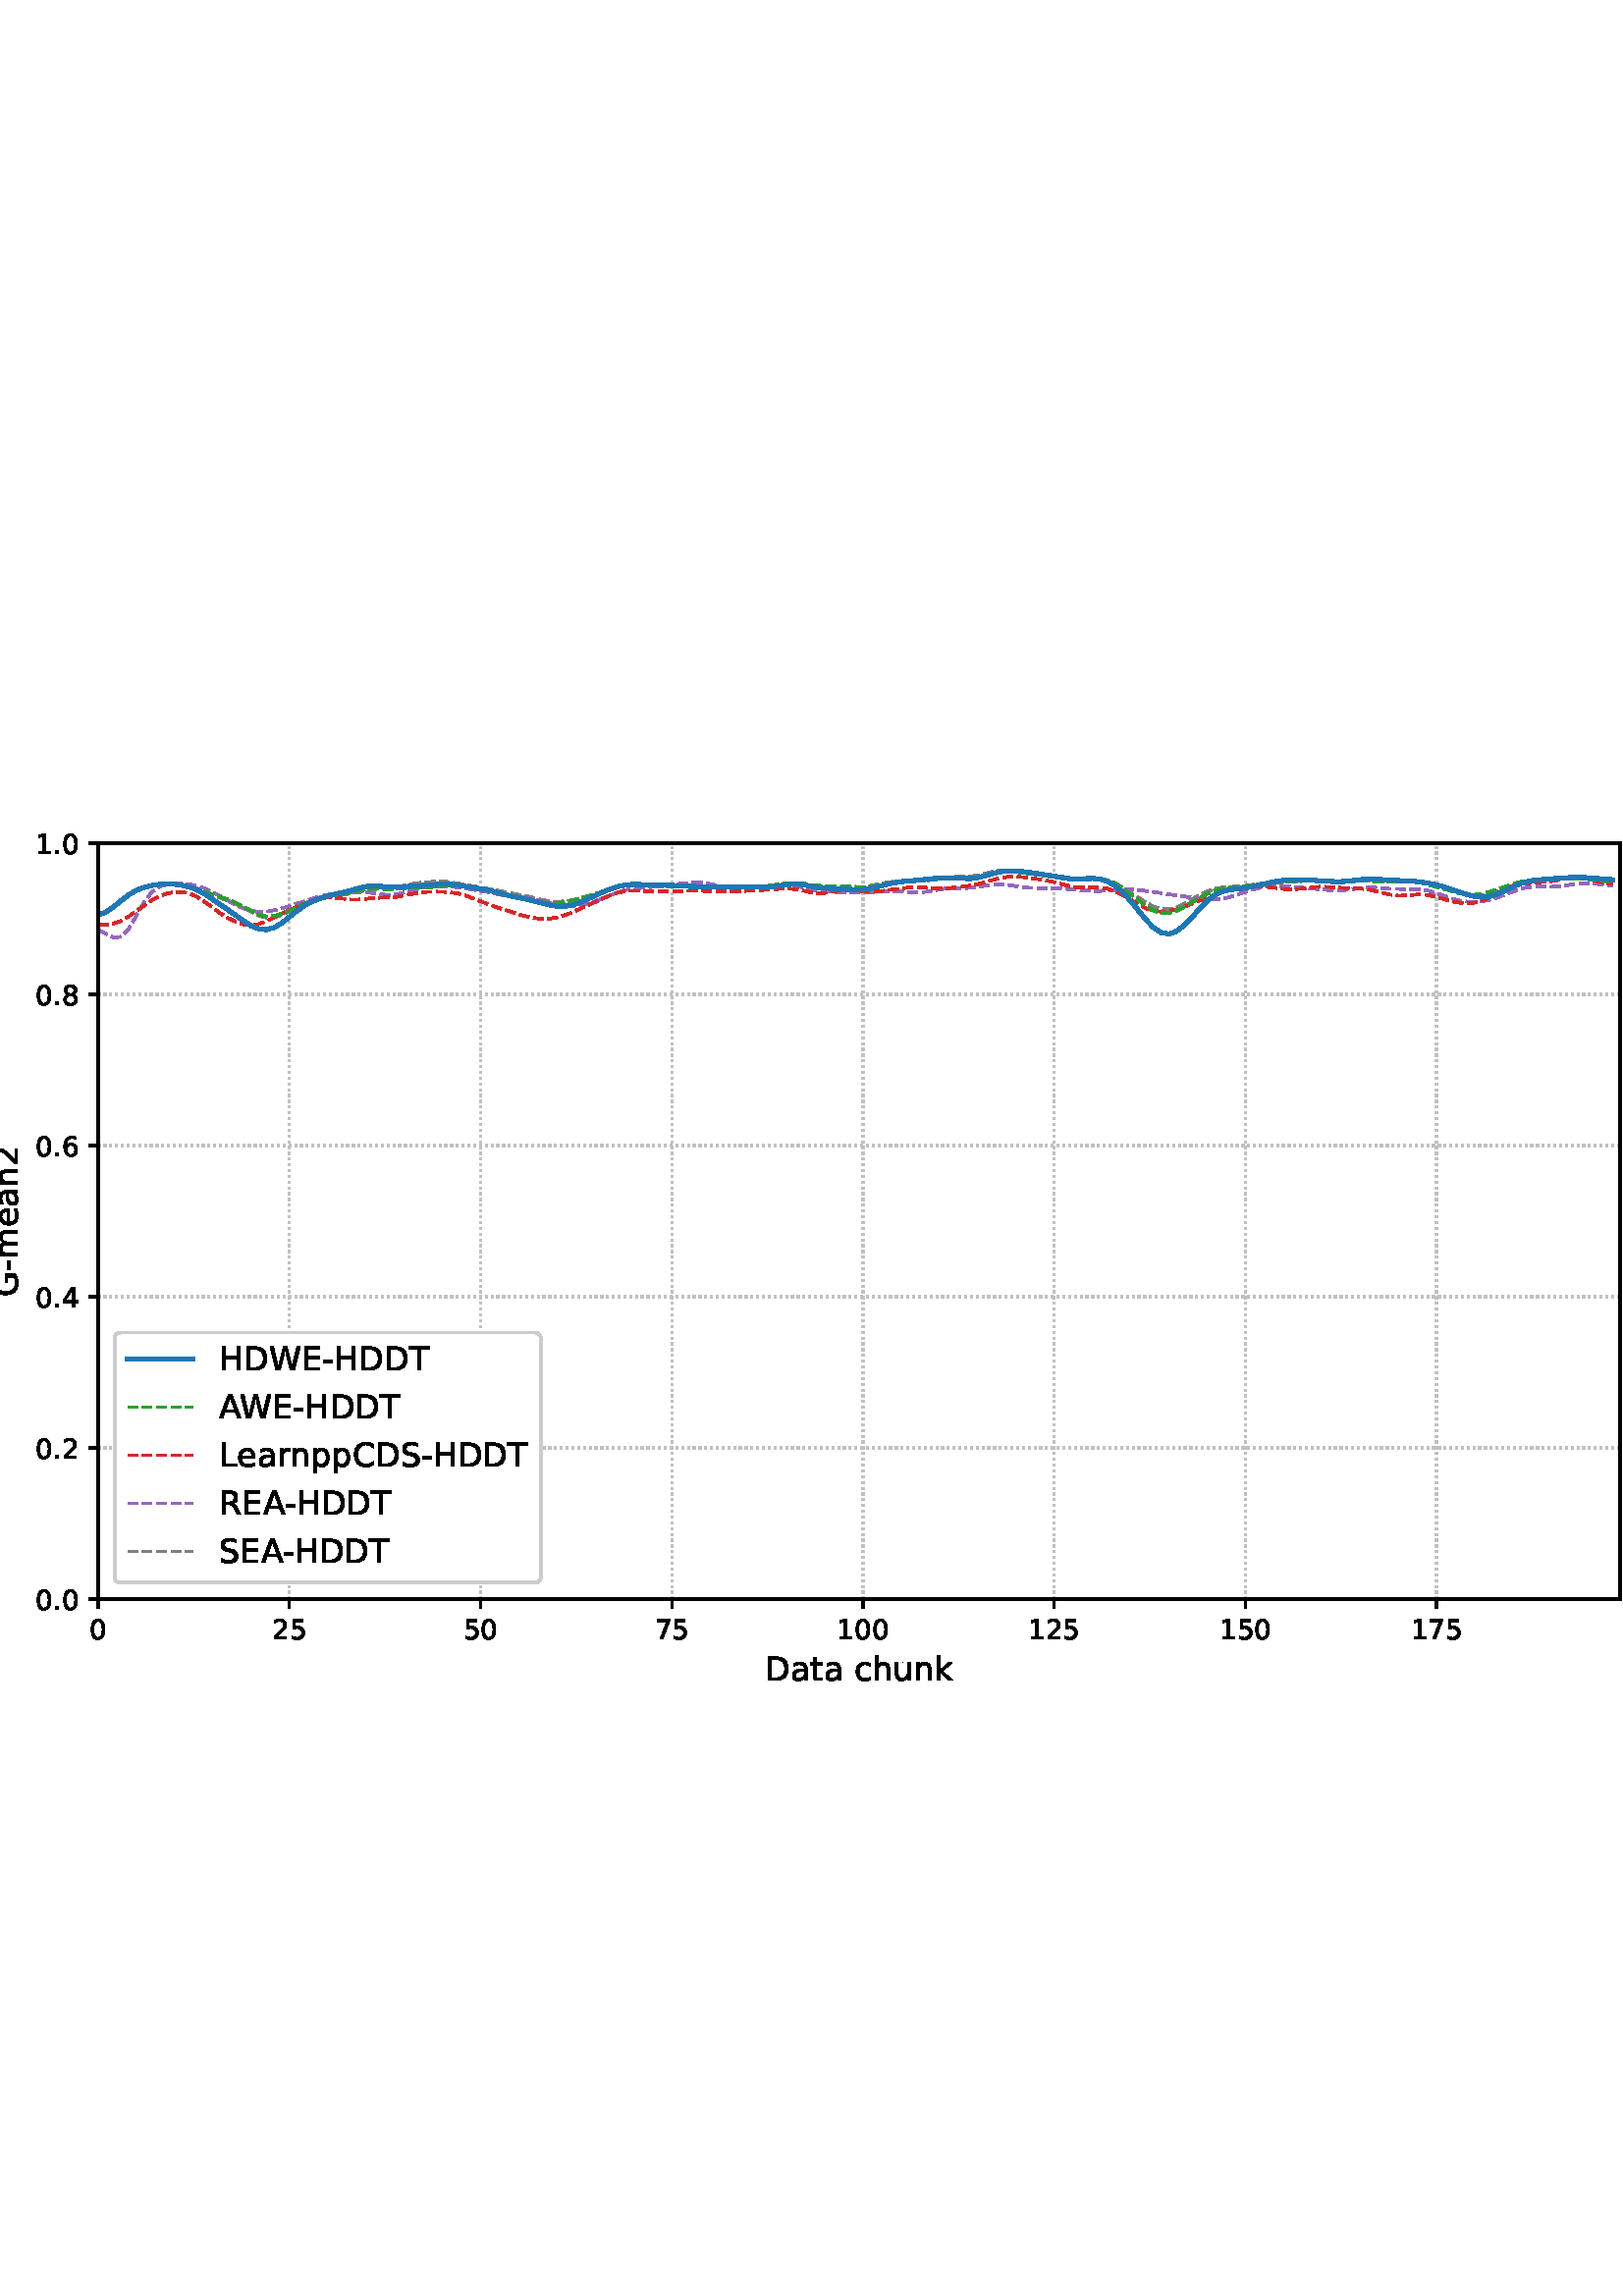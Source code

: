 %!PS-Adobe-3.0 EPSF-3.0
%%Orientation: portrait
%%BoundingBox: -54.0 216.0 666.0 576.0
%%EndComments
%%BeginProlog
/mpldict 8 dict def
mpldict begin
/m { moveto } bind def
/l { lineto } bind def
/r { rlineto } bind def
/c { curveto } bind def
/cl { closepath } bind def
/box {
m
1 index 0 r
0 exch r
neg 0 r
cl
} bind def
/clipbox {
box
clip
newpath
} bind def
%!PS-Adobe-3.0 Resource-Font
%%Copyright: Copyright (c) 2003 by Bitstream, Inc. All Rights Reserved. Copyright (c) 2006 by Tavmjong Bah. All Rights Reserved. DejaVu changes are in public domain 
25 dict begin
/_d{bind def}bind def
/_m{moveto}_d
/_l{lineto}_d
/_cl{closepath eofill}_d
/_c{curveto}_d
/_sc{7 -1 roll{setcachedevice}{pop pop pop pop pop pop}ifelse}_d
/_e{exec}_d
/FontName /DejaVuSans def
/PaintType 0 def
/FontMatrix[.001 0 0 .001 0 0]def
/FontBBox[-1021 -463 1793 1232]def
/FontType 3 def
/Encoding [ /space /hyphen /period /zero /one /two /four /five /six /seven /eight /A /C /D /E /G /H /L /R /S /T /W /a /c /e /h /k /m /n /p /r /t /u ] def
/FontInfo 10 dict dup begin
/FamilyName (DejaVu Sans) def
/FullName (DejaVu Sans) def
/Notice (Copyright (c) 2003 by Bitstream, Inc. All Rights Reserved. Copyright (c) 2006 by Tavmjong Bah. All Rights Reserved. DejaVu changes are in public domain ) def
/Weight (Book) def
/Version (Version 2.35) def
/ItalicAngle 0.0 def
/isFixedPitch false def
/UnderlinePosition -130 def
/UnderlineThickness 90 def
end readonly def
/CharStrings 34 dict dup begin
/.notdef 0 def
/space{318 0 0 0 0 0 _sc
}_d
/hyphen{361 0 49 234 312 314 _sc
49 314 _m
312 314 _l
312 234 _l
49 234 _l
49 314 _l
_cl}_d
/period{318 0 107 0 210 124 _sc
107 124 _m
210 124 _l
210 0 _l
107 0 _l
107 124 _l
_cl}_d
/zero{636 0 66 -13 570 742 _sc
318 664 _m
267 664 229 639 203 589 _c
177 539 165 464 165 364 _c
165 264 177 189 203 139 _c
229 89 267 64 318 64 _c
369 64 407 89 433 139 _c
458 189 471 264 471 364 _c
471 464 458 539 433 589 _c
407 639 369 664 318 664 _c
318 742 _m
399 742 461 709 505 645 _c
548 580 570 486 570 364 _c
570 241 548 147 505 83 _c
461 19 399 -13 318 -13 _c
236 -13 173 19 130 83 _c
87 147 66 241 66 364 _c
66 486 87 580 130 645 _c
173 709 236 742 318 742 _c
_cl}_d
/one{636 0 110 0 544 729 _sc
124 83 _m
285 83 _l
285 639 _l
110 604 _l
110 694 _l
284 729 _l
383 729 _l
383 83 _l
544 83 _l
544 0 _l
124 0 _l
124 83 _l
_cl}_d
/two{{636 0 73 0 536 742 _sc
192 83 _m
536 83 _l
536 0 _l
73 0 _l
73 83 _l
110 121 161 173 226 239 _c
290 304 331 346 348 365 _c
380 400 402 430 414 455 _c
426 479 433 504 433 528 _c
433 566 419 598 392 622 _c
365 646 330 659 286 659 _c
255 659 222 653 188 643 _c
154 632 117 616 78 594 _c
78 694 _l
118 710 155 722 189 730 _c
223 738 255 742 284 742 _c
}_e{359 742 419 723 464 685 _c
509 647 532 597 532 534 _c
532 504 526 475 515 449 _c
504 422 484 390 454 354 _c
446 344 420 317 376 272 _c
332 227 271 164 192 83 _c
_cl}_e}_d
/four{636 0 49 0 580 729 _sc
378 643 _m
129 254 _l
378 254 _l
378 643 _l
352 729 _m
476 729 _l
476 254 _l
580 254 _l
580 172 _l
476 172 _l
476 0 _l
378 0 _l
378 172 _l
49 172 _l
49 267 _l
352 729 _l
_cl}_d
/five{{636 0 77 -13 549 729 _sc
108 729 _m
495 729 _l
495 646 _l
198 646 _l
198 467 _l
212 472 227 476 241 478 _c
255 480 270 482 284 482 _c
365 482 429 459 477 415 _c
525 370 549 310 549 234 _c
549 155 524 94 475 51 _c
426 8 357 -13 269 -13 _c
238 -13 207 -10 175 -6 _c
143 -1 111 6 77 17 _c
77 116 _l
106 100 136 88 168 80 _c
199 72 232 69 267 69 _c
}_e{323 69 368 83 401 113 _c
433 143 450 183 450 234 _c
450 284 433 324 401 354 _c
368 384 323 399 267 399 _c
241 399 214 396 188 390 _c
162 384 135 375 108 363 _c
108 729 _l
_cl}_e}_d
/six{{636 0 70 -13 573 742 _sc
330 404 _m
286 404 251 388 225 358 _c
199 328 186 286 186 234 _c
186 181 199 139 225 109 _c
251 79 286 64 330 64 _c
374 64 409 79 435 109 _c
461 139 474 181 474 234 _c
474 286 461 328 435 358 _c
409 388 374 404 330 404 _c
526 713 _m
526 623 _l
501 635 476 644 451 650 _c
425 656 400 659 376 659 _c
310 659 260 637 226 593 _c
}_e{192 549 172 482 168 394 _c
187 422 211 444 240 459 _c
269 474 301 482 336 482 _c
409 482 467 459 509 415 _c
551 371 573 310 573 234 _c
573 159 550 99 506 54 _c
462 9 403 -13 330 -13 _c
246 -13 181 19 137 83 _c
92 147 70 241 70 364 _c
70 479 97 571 152 639 _c
206 707 280 742 372 742 _c
396 742 421 739 447 735 _c
472 730 498 723 526 713 _c
_cl}_e}_d
/seven{636 0 82 0 551 729 _sc
82 729 _m
551 729 _l
551 687 _l
286 0 _l
183 0 _l
432 646 _l
82 646 _l
82 729 _l
_cl}_d
/eight{{636 0 68 -13 568 742 _sc
318 346 _m
271 346 234 333 207 308 _c
180 283 167 249 167 205 _c
167 161 180 126 207 101 _c
234 76 271 64 318 64 _c
364 64 401 76 428 102 _c
455 127 469 161 469 205 _c
469 249 455 283 429 308 _c
402 333 365 346 318 346 _c
219 388 _m
177 398 144 418 120 447 _c
96 476 85 511 85 553 _c
85 611 105 657 147 691 _c
188 725 245 742 318 742 _c
}_e{390 742 447 725 489 691 _c
530 657 551 611 551 553 _c
551 511 539 476 515 447 _c
491 418 459 398 417 388 _c
464 377 501 355 528 323 _c
554 291 568 251 568 205 _c
568 134 546 80 503 43 _c
459 5 398 -13 318 -13 _c
237 -13 175 5 132 43 _c
89 80 68 134 68 205 _c
68 251 81 291 108 323 _c
134 355 171 377 219 388 _c
183 544 _m
183 506 194 476 218 455 _c
}_e{242 434 275 424 318 424 _c
360 424 393 434 417 455 _c
441 476 453 506 453 544 _c
453 582 441 611 417 632 _c
393 653 360 664 318 664 _c
275 664 242 653 218 632 _c
194 611 183 582 183 544 _c
_cl}_e}_d
/A{684 0 8 0 676 729 _sc
342 632 _m
208 269 _l
476 269 _l
342 632 _l
286 729 _m
398 729 _l
676 0 _l
573 0 _l
507 187 _l
178 187 _l
112 0 _l
8 0 _l
286 729 _l
_cl}_d
/C{{698 0 56 -13 644 742 _sc
644 673 _m
644 569 _l
610 599 575 622 537 638 _c
499 653 460 661 418 661 _c
334 661 270 635 226 584 _c
182 533 160 460 160 364 _c
160 268 182 194 226 143 _c
270 92 334 67 418 67 _c
460 67 499 74 537 90 _c
575 105 610 128 644 159 _c
644 56 _l
609 32 572 15 534 4 _c
496 -7 455 -13 412 -13 _c
302 -13 215 20 151 87 _c
}_e{87 154 56 246 56 364 _c
56 481 87 573 151 641 _c
215 708 302 742 412 742 _c
456 742 497 736 535 725 _c
573 713 610 696 644 673 _c
_cl}_e}_d
/D{770 0 98 0 711 729 _sc
197 648 _m
197 81 _l
316 81 _l
416 81 490 103 537 149 _c
583 195 607 267 607 365 _c
607 463 583 534 537 580 _c
490 625 416 648 316 648 _c
197 648 _l
98 729 _m
301 729 _l
442 729 546 699 612 641 _c
678 582 711 490 711 365 _c
711 239 677 147 611 88 _c
545 29 441 0 301 0 _c
98 0 _l
98 729 _l
_cl}_d
/E{632 0 98 0 568 729 _sc
98 729 _m
559 729 _l
559 646 _l
197 646 _l
197 430 _l
544 430 _l
544 347 _l
197 347 _l
197 83 _l
568 83 _l
568 0 _l
98 0 _l
98 729 _l
_cl}_d
/G{{775 0 56 -13 693 742 _sc
595 104 _m
595 300 _l
434 300 _l
434 381 _l
693 381 _l
693 68 _l
655 40 613 20 567 7 _c
521 -6 472 -13 420 -13 _c
306 -13 216 20 152 86 _c
88 152 56 245 56 364 _c
56 482 88 575 152 642 _c
216 708 306 742 420 742 _c
467 742 512 736 555 724 _c
598 712 638 695 674 673 _c
674 568 _l
637 598 598 621 557 637 _c
516 653 473 661 428 661 _c
}_e{338 661 271 636 227 586 _c
182 536 160 462 160 364 _c
160 265 182 191 227 141 _c
271 91 338 67 428 67 _c
462 67 493 70 521 76 _c
549 82 573 91 595 104 _c
_cl}_e}_d
/H{752 0 98 0 654 729 _sc
98 729 _m
197 729 _l
197 430 _l
555 430 _l
555 729 _l
654 729 _l
654 0 _l
555 0 _l
555 347 _l
197 347 _l
197 0 _l
98 0 _l
98 729 _l
_cl}_d
/L{557 0 98 0 552 729 _sc
98 729 _m
197 729 _l
197 83 _l
552 83 _l
552 0 _l
98 0 _l
98 729 _l
_cl}_d
/R{{695 0 98 0 666 729 _sc
444 342 _m
465 334 486 319 506 296 _c
526 272 546 240 566 199 _c
666 0 _l
560 0 _l
467 187 _l
443 235 419 268 397 284 _c
374 300 343 308 304 308 _c
197 308 _l
197 0 _l
98 0 _l
98 729 _l
321 729 _l
404 729 466 711 507 677 _c
548 642 569 589 569 519 _c
569 473 558 434 537 404 _c
515 374 484 353 444 342 _c
197 648 _m
197 389 _l
321 389 _l
}_e{368 389 404 400 428 422 _c
452 444 465 476 465 519 _c
465 561 452 593 428 615 _c
404 637 368 648 321 648 _c
197 648 _l
_cl}_e}_d
/S{{635 0 66 -13 579 742 _sc
535 705 _m
535 609 _l
497 627 462 640 429 649 _c
395 657 363 662 333 662 _c
279 662 237 651 208 631 _c
179 610 165 580 165 542 _c
165 510 174 485 194 469 _c
213 452 250 439 304 429 _c
364 417 _l
437 403 491 378 526 343 _c
561 307 579 260 579 201 _c
579 130 555 77 508 41 _c
460 5 391 -13 300 -13 _c
265 -13 228 -9 189 -2 _c
}_e{150 5 110 16 69 32 _c
69 134 _l
109 111 148 94 186 83 _c
224 71 262 66 300 66 _c
356 66 399 77 430 99 _c
460 121 476 152 476 194 _c
476 230 465 258 443 278 _c
421 298 385 313 335 323 _c
275 335 _l
201 349 148 372 115 404 _c
82 435 66 478 66 534 _c
66 598 88 649 134 686 _c
179 723 242 742 322 742 _c
356 742 390 739 426 733 _c
461 727 497 717 535 705 _c
}_e{_cl}_e}_d
/T{611 0 -2 0 614 729 _sc
-2 729 _m
614 729 _l
614 646 _l
355 646 _l
355 0 _l
256 0 _l
256 646 _l
-2 646 _l
-2 729 _l
_cl}_d
/W{989 0 33 0 956 729 _sc
33 729 _m
133 729 _l
286 113 _l
439 729 _l
550 729 _l
703 113 _l
856 729 _l
956 729 _l
773 0 _l
649 0 _l
495 633 _l
340 0 _l
216 0 _l
33 729 _l
_cl}_d
/a{{613 0 60 -13 522 560 _sc
343 275 _m
270 275 220 266 192 250 _c
164 233 150 205 150 165 _c
150 133 160 107 181 89 _c
202 70 231 61 267 61 _c
317 61 357 78 387 114 _c
417 149 432 196 432 255 _c
432 275 _l
343 275 _l
522 312 _m
522 0 _l
432 0 _l
432 83 _l
411 49 385 25 355 10 _c
325 -5 287 -13 243 -13 _c
187 -13 142 2 109 33 _c
76 64 60 106 60 159 _c
}_e{60 220 80 266 122 298 _c
163 329 224 345 306 345 _c
432 345 _l
432 354 _l
432 395 418 427 391 450 _c
364 472 326 484 277 484 _c
245 484 215 480 185 472 _c
155 464 127 453 100 439 _c
100 522 _l
132 534 164 544 195 550 _c
226 556 256 560 286 560 _c
365 560 424 539 463 498 _c
502 457 522 395 522 312 _c
_cl}_e}_d
/c{{550 0 55 -13 488 560 _sc
488 526 _m
488 442 _l
462 456 437 466 411 473 _c
385 480 360 484 334 484 _c
276 484 230 465 198 428 _c
166 391 150 339 150 273 _c
150 206 166 154 198 117 _c
230 80 276 62 334 62 _c
360 62 385 65 411 72 _c
437 79 462 90 488 104 _c
488 21 _l
462 9 436 0 410 -5 _c
383 -10 354 -13 324 -13 _c
242 -13 176 12 128 64 _c
}_e{79 115 55 185 55 273 _c
55 362 79 432 128 483 _c
177 534 244 560 330 560 _c
358 560 385 557 411 551 _c
437 545 463 537 488 526 _c
_cl}_e}_d
/e{{615 0 55 -13 562 560 _sc
562 296 _m
562 252 _l
149 252 _l
153 190 171 142 205 110 _c
238 78 284 62 344 62 _c
378 62 412 66 444 74 _c
476 82 509 95 541 113 _c
541 28 _l
509 14 476 3 442 -3 _c
408 -9 373 -13 339 -13 _c
251 -13 182 12 131 62 _c
80 112 55 181 55 268 _c
55 357 79 428 127 481 _c
175 533 241 560 323 560 _c
397 560 455 536 498 489 _c
}_e{540 441 562 377 562 296 _c
472 322 _m
471 371 457 410 431 440 _c
404 469 368 484 324 484 _c
274 484 234 469 204 441 _c
174 413 156 373 152 322 _c
472 322 _l
_cl}_e}_d
/h{634 0 91 0 549 760 _sc
549 330 _m
549 0 _l
459 0 _l
459 327 _l
459 379 448 417 428 443 _c
408 469 378 482 338 482 _c
289 482 251 466 223 435 _c
195 404 181 362 181 309 _c
181 0 _l
91 0 _l
91 760 _l
181 760 _l
181 462 _l
202 494 227 519 257 535 _c
286 551 320 560 358 560 _c
420 560 468 540 500 501 _c
532 462 549 405 549 330 _c
_cl}_d
/k{579 0 91 0 576 760 _sc
91 760 _m
181 760 _l
181 311 _l
449 547 _l
564 547 _l
274 291 _l
576 0 _l
459 0 _l
181 267 _l
181 0 _l
91 0 _l
91 760 _l
_cl}_d
/m{{974 0 91 0 889 560 _sc
520 442 _m
542 482 569 511 600 531 _c
631 550 668 560 711 560 _c
767 560 811 540 842 500 _c
873 460 889 403 889 330 _c
889 0 _l
799 0 _l
799 327 _l
799 379 789 418 771 444 _c
752 469 724 482 686 482 _c
639 482 602 466 575 435 _c
548 404 535 362 535 309 _c
535 0 _l
445 0 _l
445 327 _l
445 379 435 418 417 444 _c
398 469 369 482 331 482 _c
}_e{285 482 248 466 221 435 _c
194 404 181 362 181 309 _c
181 0 _l
91 0 _l
91 547 _l
181 547 _l
181 462 _l
201 495 226 520 255 536 _c
283 552 317 560 357 560 _c
397 560 430 550 458 530 _c
486 510 506 480 520 442 _c
_cl}_e}_d
/n{634 0 91 0 549 560 _sc
549 330 _m
549 0 _l
459 0 _l
459 327 _l
459 379 448 417 428 443 _c
408 469 378 482 338 482 _c
289 482 251 466 223 435 _c
195 404 181 362 181 309 _c
181 0 _l
91 0 _l
91 547 _l
181 547 _l
181 462 _l
202 494 227 519 257 535 _c
286 551 320 560 358 560 _c
420 560 468 540 500 501 _c
532 462 549 405 549 330 _c
_cl}_d
/p{{635 0 91 -207 580 560 _sc
181 82 _m
181 -207 _l
91 -207 _l
91 547 _l
181 547 _l
181 464 _l
199 496 223 520 252 536 _c
281 552 316 560 356 560 _c
422 560 476 533 518 481 _c
559 428 580 359 580 273 _c
580 187 559 117 518 65 _c
476 13 422 -13 356 -13 _c
316 -13 281 -5 252 10 _c
223 25 199 49 181 82 _c
487 273 _m
487 339 473 390 446 428 _c
418 466 381 485 334 485 _c
}_e{286 485 249 466 222 428 _c
194 390 181 339 181 273 _c
181 207 194 155 222 117 _c
249 79 286 61 334 61 _c
381 61 418 79 446 117 _c
473 155 487 207 487 273 _c
_cl}_e}_d
/r{411 0 91 0 411 560 _sc
411 463 _m
401 469 390 473 378 476 _c
366 478 353 480 339 480 _c
288 480 249 463 222 430 _c
194 397 181 350 181 288 _c
181 0 _l
91 0 _l
91 547 _l
181 547 _l
181 462 _l
199 495 224 520 254 536 _c
284 552 321 560 365 560 _c
371 560 378 559 386 559 _c
393 558 401 557 411 555 _c
411 463 _l
_cl}_d
/t{392 0 27 0 368 702 _sc
183 702 _m
183 547 _l
368 547 _l
368 477 _l
183 477 _l
183 180 _l
183 135 189 106 201 94 _c
213 81 238 75 276 75 _c
368 75 _l
368 0 _l
276 0 _l
206 0 158 13 132 39 _c
106 65 93 112 93 180 _c
93 477 _l
27 477 _l
27 547 _l
93 547 _l
93 702 _l
183 702 _l
_cl}_d
/u{634 0 85 -13 543 560 _sc
85 216 _m
85 547 _l
175 547 _l
175 219 _l
175 167 185 129 205 103 _c
225 77 255 64 296 64 _c
344 64 383 79 411 110 _c
439 141 453 183 453 237 _c
453 547 _l
543 547 _l
543 0 _l
453 0 _l
453 84 _l
431 50 405 26 377 10 _c
348 -5 315 -13 277 -13 _c
214 -13 166 6 134 45 _c
101 83 85 140 85 216 _c
311 560 _m
311 560 _l
_cl}_d
end readonly def

/BuildGlyph
 {exch begin
 CharStrings exch
 2 copy known not{pop /.notdef}if
 true 3 1 roll get exec
 end}_d

/BuildChar {
 1 index /Encoding get exch get
 1 index /BuildGlyph get exec
}_d

FontName currentdict end definefont pop
end
%%EndProlog
mpldict begin
-54 216 translate
720 360 0 0 clipbox
gsave
0 0 m
720 0 l
720 360 l
0 360 l
cl
1.000 setgray
fill
grestore
gsave
90 39.6 m
648 39.6 l
648 316.8 l
90 316.8 l
cl
1.000 setgray
fill
grestore
0.800 setlinewidth
1 setlinejoin
0 setlinecap
[0.8 1.32] 0 setdash
0.753 setgray
gsave
558 277.2 90 39.6 clipbox
90 39.6 m
90 316.8 l
stroke
grestore
[] 0 setdash
0.000 setgray
gsave
/o {
gsave
newpath
translate
0.8 setlinewidth
1 setlinejoin
0 setlinecap
0 0 m
0 -3.5 l

gsave
0.000 setgray
fill
grestore
stroke
grestore
} bind def
90 39.6 o
grestore
/DejaVuSans findfont
10.000 scalefont
setfont
gsave
86.82 25.006 translate
0.0 rotate
0.0 0 m /zero glyphshow
grestore
[0.8 1.32] 0 setdash
0.753 setgray
gsave
558 277.2 90 39.6 clipbox
160.101 39.6 m
160.101 316.8 l
stroke
grestore
[] 0 setdash
0.000 setgray
gsave
/o {
gsave
newpath
translate
0.8 setlinewidth
1 setlinejoin
0 setlinecap
0 0 m
0 -3.5 l

gsave
0.000 setgray
fill
grestore
stroke
grestore
} bind def
160.101 39.6 o
grestore
gsave
153.741 25.006 translate
0.0 rotate
0.0 0 m /two glyphshow
6.362 0 m /five glyphshow
grestore
[0.8 1.32] 0 setdash
0.753 setgray
gsave
558 277.2 90 39.6 clipbox
230.201 39.6 m
230.201 316.8 l
stroke
grestore
[] 0 setdash
0.000 setgray
gsave
/o {
gsave
newpath
translate
0.8 setlinewidth
1 setlinejoin
0 setlinecap
0 0 m
0 -3.5 l

gsave
0.000 setgray
fill
grestore
stroke
grestore
} bind def
230.201 39.6 o
grestore
gsave
223.842 25.006 translate
0.0 rotate
0.0 0 m /five glyphshow
6.362 0 m /zero glyphshow
grestore
[0.8 1.32] 0 setdash
0.753 setgray
gsave
558 277.2 90 39.6 clipbox
300.302 39.6 m
300.302 316.8 l
stroke
grestore
[] 0 setdash
0.000 setgray
gsave
/o {
gsave
newpath
translate
0.8 setlinewidth
1 setlinejoin
0 setlinecap
0 0 m
0 -3.5 l

gsave
0.000 setgray
fill
grestore
stroke
grestore
} bind def
300.302 39.6 o
grestore
gsave
293.942 25.006 translate
0.0 rotate
0.0 0 m /seven glyphshow
6.362 0 m /five glyphshow
grestore
[0.8 1.32] 0 setdash
0.753 setgray
gsave
558 277.2 90 39.6 clipbox
370.402 39.6 m
370.402 316.8 l
stroke
grestore
[] 0 setdash
0.000 setgray
gsave
/o {
gsave
newpath
translate
0.8 setlinewidth
1 setlinejoin
0 setlinecap
0 0 m
0 -3.5 l

gsave
0.000 setgray
fill
grestore
stroke
grestore
} bind def
370.402 39.6 o
grestore
gsave
360.863 25.006 translate
0.0 rotate
0.0 0 m /one glyphshow
6.362 0 m /zero glyphshow
12.725 0 m /zero glyphshow
grestore
[0.8 1.32] 0 setdash
0.753 setgray
gsave
558 277.2 90 39.6 clipbox
440.503 39.6 m
440.503 316.8 l
stroke
grestore
[] 0 setdash
0.000 setgray
gsave
/o {
gsave
newpath
translate
0.8 setlinewidth
1 setlinejoin
0 setlinecap
0 0 m
0 -3.5 l

gsave
0.000 setgray
fill
grestore
stroke
grestore
} bind def
440.503 39.6 o
grestore
gsave
430.963 25.006 translate
0.0 rotate
0.0 0 m /one glyphshow
6.362 0 m /two glyphshow
12.725 0 m /five glyphshow
grestore
[0.8 1.32] 0 setdash
0.753 setgray
gsave
558 277.2 90 39.6 clipbox
510.603 39.6 m
510.603 316.8 l
stroke
grestore
[] 0 setdash
0.000 setgray
gsave
/o {
gsave
newpath
translate
0.8 setlinewidth
1 setlinejoin
0 setlinecap
0 0 m
0 -3.5 l

gsave
0.000 setgray
fill
grestore
stroke
grestore
} bind def
510.603 39.6 o
grestore
gsave
501.064 25.006 translate
0.0 rotate
0.0 0 m /one glyphshow
6.362 0 m /five glyphshow
12.725 0 m /zero glyphshow
grestore
[0.8 1.32] 0 setdash
0.753 setgray
gsave
558 277.2 90 39.6 clipbox
580.704 39.6 m
580.704 316.8 l
stroke
grestore
[] 0 setdash
0.000 setgray
gsave
/o {
gsave
newpath
translate
0.8 setlinewidth
1 setlinejoin
0 setlinecap
0 0 m
0 -3.5 l

gsave
0.000 setgray
fill
grestore
stroke
grestore
} bind def
580.704 39.6 o
grestore
gsave
571.164 25.006 translate
0.0 rotate
0.0 0 m /one glyphshow
6.362 0 m /seven glyphshow
12.725 0 m /five glyphshow
grestore
/DejaVuSans findfont
12.000 scalefont
setfont
gsave
334.578 9.803 translate
0.0 rotate
0.0 0 m /D glyphshow
9.24 0 m /a glyphshow
16.594 0 m /t glyphshow
21.299 0 m /a glyphshow
28.652 0 m /space glyphshow
32.467 0 m /c glyphshow
39.064 0 m /h glyphshow
46.67 0 m /u glyphshow
54.275 0 m /n glyphshow
61.881 0 m /k glyphshow
grestore
[0.8 1.32] 0 setdash
0.753 setgray
gsave
558 277.2 90 39.6 clipbox
90 39.6 m
648 39.6 l
stroke
grestore
[] 0 setdash
0.000 setgray
gsave
/o {
gsave
newpath
translate
0.8 setlinewidth
1 setlinejoin
0 setlinecap
0 0 m
-3.5 0 l

gsave
0.000 setgray
fill
grestore
stroke
grestore
} bind def
90 39.6 o
grestore
/DejaVuSans findfont
10.000 scalefont
setfont
gsave
67.094 35.803 translate
0.0 rotate
0.0 0 m /zero glyphshow
6.362 0 m /period glyphshow
9.541 0 m /zero glyphshow
grestore
[0.8 1.32] 0 setdash
0.753 setgray
gsave
558 277.2 90 39.6 clipbox
90 95.04 m
648 95.04 l
stroke
grestore
[] 0 setdash
0.000 setgray
gsave
/o {
gsave
newpath
translate
0.8 setlinewidth
1 setlinejoin
0 setlinecap
0 0 m
-3.5 0 l

gsave
0.000 setgray
fill
grestore
stroke
grestore
} bind def
90 95.04 o
grestore
gsave
67.094 91.243 translate
0.0 rotate
0.0 0 m /zero glyphshow
6.362 0 m /period glyphshow
9.541 0 m /two glyphshow
grestore
[0.8 1.32] 0 setdash
0.753 setgray
gsave
558 277.2 90 39.6 clipbox
90 150.48 m
648 150.48 l
stroke
grestore
[] 0 setdash
0.000 setgray
gsave
/o {
gsave
newpath
translate
0.8 setlinewidth
1 setlinejoin
0 setlinecap
0 0 m
-3.5 0 l

gsave
0.000 setgray
fill
grestore
stroke
grestore
} bind def
90 150.48 o
grestore
gsave
67.094 146.683 translate
0.0 rotate
0.0 0 m /zero glyphshow
6.362 0 m /period glyphshow
9.541 0 m /four glyphshow
grestore
[0.8 1.32] 0 setdash
0.753 setgray
gsave
558 277.2 90 39.6 clipbox
90 205.92 m
648 205.92 l
stroke
grestore
[] 0 setdash
0.000 setgray
gsave
/o {
gsave
newpath
translate
0.8 setlinewidth
1 setlinejoin
0 setlinecap
0 0 m
-3.5 0 l

gsave
0.000 setgray
fill
grestore
stroke
grestore
} bind def
90 205.92 o
grestore
gsave
67.094 202.123 translate
0.0 rotate
0.0 0 m /zero glyphshow
6.362 0 m /period glyphshow
9.541 0 m /six glyphshow
grestore
[0.8 1.32] 0 setdash
0.753 setgray
gsave
558 277.2 90 39.6 clipbox
90 261.36 m
648 261.36 l
stroke
grestore
[] 0 setdash
0.000 setgray
gsave
/o {
gsave
newpath
translate
0.8 setlinewidth
1 setlinejoin
0 setlinecap
0 0 m
-3.5 0 l

gsave
0.000 setgray
fill
grestore
stroke
grestore
} bind def
90 261.36 o
grestore
gsave
67.094 257.563 translate
0.0 rotate
0.0 0 m /zero glyphshow
6.362 0 m /period glyphshow
9.541 0 m /eight glyphshow
grestore
[0.8 1.32] 0 setdash
0.753 setgray
gsave
558 277.2 90 39.6 clipbox
90 316.8 m
648 316.8 l
stroke
grestore
[] 0 setdash
0.000 setgray
gsave
/o {
gsave
newpath
translate
0.8 setlinewidth
1 setlinejoin
0 setlinecap
0 0 m
-3.5 0 l

gsave
0.000 setgray
fill
grestore
stroke
grestore
} bind def
90 316.8 o
grestore
gsave
67.094 313.003 translate
0.0 rotate
0.0 0 m /one glyphshow
6.362 0 m /period glyphshow
9.541 0 m /zero glyphshow
grestore
/DejaVuSans findfont
12.000 scalefont
setfont
gsave
60.594 150.544 translate
90.0 rotate
0.0 0 m /G glyphshow
9.299 0 m /hyphen glyphshow
13.629 0 m /m glyphshow
25.318 0 m /e glyphshow
32.701 0 m /a glyphshow
40.055 0 m /n glyphshow
47.66 0 m /two glyphshow
grestore
1.000 setlinewidth
[3.7 1.6] 0 setdash
0.498 setgray
gsave
558 277.2 90 39.6 clipbox
90 290.438 m
92.804 291.517 l
95.608 293.434 l
98.412 295.729 l
101.216 297.879 l
104.02 299.526 l
106.824 300.604 l
109.628 301.252 l
112.432 301.621 l
115.236 301.756 l
118.04 301.648 l
120.844 301.321 l
123.648 300.805 l
126.452 300.067 l
129.256 299.074 l
140.472 294.47 l
148.884 290.259 l
151.688 289.554 l
154.492 289.618 l
157.296 290.437 l
160.101 291.774 l
162.905 293.269 l
165.709 294.635 l
168.513 295.774 l
171.317 296.675 l
174.121 297.305 l
182.533 298.338 l
188.141 299.567 l
190.945 299.959 l
196.553 300.292 l
199.357 300.67 l
204.965 301.825 l
207.769 302.262 l
213.377 302.714 l
216.181 302.746 l
218.985 302.544 l
224.593 301.54 l
235.809 299.539 l
241.417 298.406 l
247.025 297.4 l
252.633 296.034 l
255.437 295.509 l
258.241 295.305 l
261.045 295.466 l
263.849 295.932 l
269.457 297.362 l
275.065 299.057 l
280.673 300.787 l
283.477 301.296 l
286.281 301.414 l
294.693 301.112 l
300.302 301.05 l
305.91 300.894 l
311.518 300.969 l
317.126 300.66 l
319.93 300.532 l
322.734 300.608 l
328.342 300.916 l
336.754 300.789 l
345.166 301.684 l
347.97 301.597 l
353.578 301.006 l
359.186 300.916 l
364.794 300.665 l
367.598 300.559 l
370.402 300.718 l
373.206 301.159 l
378.814 302.283 l
381.618 302.696 l
384.422 302.95 l
392.834 303.198 l
395.638 303.507 l
401.246 304.313 l
404.05 304.444 l
406.854 304.437 l
409.658 304.552 l
412.462 304.982 l
418.07 306.391 l
420.874 306.794 l
423.678 306.763 l
434.894 305.265 l
440.503 304.386 l
443.307 303.9 l
446.111 303.549 l
448.915 303.439 l
457.327 303.747 l
460.131 303.222 l
462.935 302.102 l
465.739 300.503 l
474.151 295.01 l
476.955 293.563 l
479.759 292.669 l
482.563 292.549 l
485.367 293.241 l
488.171 294.554 l
493.779 297.779 l
496.583 299.129 l
499.387 300.057 l
502.191 300.542 l
510.603 301.164 l
519.015 302.309 l
524.623 302.56 l
530.231 302.837 l
535.839 303.217 l
538.643 303.146 l
544.251 302.708 l
547.055 302.694 l
552.663 302.999 l
555.467 302.982 l
561.075 302.745 l
566.683 302.924 l
569.487 303.004 l
572.291 302.91 l
575.095 302.617 l
577.899 302.162 l
580.704 301.582 l
583.508 300.866 l
591.92 298.283 l
594.724 297.811 l
597.528 297.799 l
600.332 298.243 l
603.136 299.052 l
611.548 302.204 l
614.352 302.897 l
617.156 303.296 l
622.764 303.637 l
631.176 303.875 l
633.98 303.805 l
636.784 303.567 l
645.196 302.354 l
645.196 302.354 l
stroke
grestore
0.580 0.404 0.741 setrgbcolor
gsave
558 277.2 90 39.6 clipbox
90 285.018 m
95.608 282.213 l
98.412 282.496 l
101.216 285.409 l
106.824 295.16 l
109.628 298.806 l
112.432 300.841 l
115.236 301.717 l
118.04 301.981 l
120.844 301.947 l
123.648 301.686 l
126.452 301.123 l
129.256 300.153 l
132.06 298.793 l
140.472 294.177 l
143.276 292.916 l
146.08 292.006 l
148.884 291.601 l
151.688 291.711 l
154.492 292.194 l
157.296 292.896 l
162.905 294.624 l
168.513 296.452 l
171.317 297.264 l
174.121 297.885 l
176.925 298.274 l
185.337 298.929 l
188.141 298.88 l
190.945 298.518 l
193.749 298.043 l
196.553 297.822 l
199.357 298.081 l
202.161 298.74 l
207.769 300.226 l
210.573 300.72 l
213.377 301.009 l
216.181 301.103 l
218.985 300.99 l
224.593 300.253 l
233.005 298.879 l
238.613 297.67 l
241.417 297.267 l
247.025 296.774 l
249.829 296.319 l
258.241 294.193 l
261.045 293.772 l
263.849 293.684 l
266.653 293.969 l
269.457 294.614 l
272.261 295.536 l
280.673 298.843 l
283.477 299.66 l
286.281 300.144 l
294.693 300.911 l
303.106 301.901 l
308.714 302.374 l
311.518 302.29 l
314.322 301.854 l
319.93 300.682 l
322.734 300.448 l
331.146 300.438 l
333.95 300.508 l
342.362 301.215 l
345.166 301.118 l
347.97 300.665 l
353.578 299.35 l
356.382 299.003 l
367.598 298.729 l
370.402 298.718 l
381.618 299.186 l
390.03 298.715 l
392.834 298.907 l
401.246 300.274 l
404.05 300.373 l
406.854 300.332 l
409.658 300.405 l
412.462 300.744 l
418.07 301.704 l
420.874 301.8 l
423.678 301.506 l
429.286 300.58 l
432.09 300.386 l
440.503 300.343 l
446.111 299.949 l
451.719 299.431 l
454.523 299.276 l
457.327 299.274 l
468.543 299.802 l
471.347 299.643 l
476.955 298.931 l
485.367 297.646 l
496.583 296.181 l
499.387 296.14 l
502.191 296.418 l
504.995 297.053 l
513.407 299.864 l
516.211 300.497 l
519.015 300.873 l
521.819 301.039 l
524.623 301.03 l
530.231 300.63 l
541.447 299.579 l
544.251 299.501 l
547.055 299.638 l
555.467 300.553 l
558.271 300.483 l
563.879 300.051 l
569.487 299.994 l
572.291 300.007 l
575.095 299.829 l
577.899 299.316 l
580.704 298.469 l
586.312 296.5 l
589.116 295.792 l
591.92 295.396 l
594.724 295.31 l
597.528 295.522 l
600.332 296.045 l
603.136 296.896 l
611.548 300.125 l
614.352 300.673 l
617.156 300.851 l
622.764 300.812 l
625.568 300.977 l
633.98 302.166 l
636.784 302.167 l
639.588 301.857 l
642.392 301.424 l
645.196 301.12 l
645.196 301.12 l
stroke
grestore
0.839 0.153 0.157 setrgbcolor
gsave
558 277.2 90 39.6 clipbox
90 286.747 m
92.804 286.853 l
95.608 287.298 l
98.412 288.323 l
101.216 289.952 l
109.628 295.888 l
112.432 297.361 l
115.236 298.357 l
118.04 298.869 l
120.844 298.887 l
123.648 298.314 l
126.452 297.048 l
129.256 295.18 l
134.864 291.039 l
137.668 289.342 l
140.472 287.988 l
143.276 287.049 l
146.08 286.719 l
148.884 287.14 l
151.688 288.206 l
160.101 292.398 l
165.709 294.736 l
168.513 295.716 l
171.317 296.486 l
174.121 296.876 l
176.925 296.795 l
182.533 296.121 l
185.337 296.132 l
190.945 296.664 l
199.357 297.113 l
207.769 298.69 l
210.573 298.957 l
213.377 299.039 l
216.181 298.991 l
218.985 298.801 l
221.789 298.376 l
224.593 297.637 l
230.201 295.502 l
235.809 293.42 l
244.221 290.712 l
247.025 289.951 l
249.829 289.375 l
252.633 289.067 l
255.437 289.104 l
258.241 289.538 l
261.045 290.361 l
263.849 291.479 l
277.869 297.778 l
280.673 298.715 l
283.477 299.251 l
286.281 299.383 l
294.693 299.147 l
300.302 299.189 l
308.714 299.403 l
314.322 299.22 l
319.93 299.026 l
325.538 299.185 l
336.754 299.816 l
339.558 300.042 l
342.362 300.151 l
345.166 299.997 l
347.97 299.529 l
350.774 298.912 l
353.578 298.498 l
356.382 298.561 l
361.99 299.511 l
364.794 299.674 l
367.598 299.474 l
370.402 299.145 l
373.206 298.971 l
376.01 299.089 l
381.618 299.877 l
387.226 300.575 l
390.03 300.676 l
395.638 300.342 l
398.442 300.211 l
401.246 300.271 l
406.854 300.825 l
409.658 301.241 l
412.462 301.792 l
420.874 304.085 l
423.678 304.497 l
426.482 304.544 l
429.286 304.333 l
434.894 303.591 l
437.698 303.11 l
440.503 302.507 l
446.111 301.063 l
448.915 300.584 l
451.719 300.474 l
454.523 300.575 l
457.327 300.546 l
460.131 300.103 l
462.935 299.147 l
465.739 297.742 l
471.347 294.376 l
474.151 292.953 l
476.955 292.03 l
479.759 291.705 l
482.563 291.918 l
485.367 292.538 l
488.171 293.447 l
493.779 295.732 l
499.387 297.99 l
502.191 298.926 l
504.995 299.64 l
507.799 300.142 l
513.407 300.789 l
516.211 300.89 l
519.015 300.725 l
524.623 300.015 l
527.427 299.891 l
530.231 300.044 l
535.839 300.719 l
538.643 300.861 l
541.447 300.752 l
547.055 300.346 l
552.663 300.164 l
555.467 299.83 l
558.271 299.239 l
563.879 297.898 l
566.683 297.563 l
569.487 297.606 l
572.291 297.882 l
575.095 298.032 l
577.899 297.75 l
580.704 297.05 l
586.312 295.487 l
589.116 294.983 l
591.92 294.775 l
594.724 295.001 l
597.528 295.774 l
600.332 297.059 l
605.94 300.152 l
608.744 301.276 l
611.548 301.878 l
622.764 302.857 l
628.372 303.872 l
631.176 304.101 l
633.98 303.994 l
636.784 303.568 l
642.392 302.294 l
645.196 301.88 l
645.196 301.88 l
stroke
grestore
0.173 0.627 0.173 setrgbcolor
gsave
558 277.2 90 39.6 clipbox
90 290.438 m
92.804 291.517 l
95.608 293.434 l
98.412 295.73 l
101.216 297.88 l
104.02 299.53 l
106.824 300.614 l
109.628 301.27 l
112.432 301.636 l
115.236 301.737 l
118.04 301.558 l
120.844 301.152 l
123.648 300.596 l
126.452 299.882 l
132.06 297.977 l
137.668 296.102 l
140.472 294.957 l
148.884 290.548 l
151.688 289.934 l
154.492 290.108 l
157.296 290.951 l
168.513 295.829 l
171.317 296.696 l
174.121 297.325 l
182.533 298.583 l
188.141 299.891 l
190.945 300.105 l
196.553 299.88 l
199.357 300.037 l
204.965 300.604 l
210.573 300.608 l
213.377 300.778 l
218.985 301.391 l
221.789 301.358 l
224.593 301.031 l
230.201 300.09 l
233.005 299.515 l
244.221 296.745 l
252.633 295.164 l
255.437 294.872 l
258.241 294.871 l
261.045 295.196 l
263.849 295.786 l
269.457 297.34 l
275.065 299.056 l
280.673 300.787 l
283.477 301.296 l
286.281 301.414 l
294.693 301.114 l
300.302 301.069 l
305.91 300.946 l
311.518 301.034 l
322.734 300.699 l
328.342 301.007 l
333.95 301.101 l
336.754 301.315 l
342.362 302.074 l
345.166 302.261 l
347.97 302.108 l
353.578 301.259 l
356.382 301.066 l
361.99 301.102 l
370.402 300.698 l
373.206 300.874 l
378.814 301.782 l
381.618 302.265 l
384.422 302.633 l
390.03 302.944 l
392.834 303.079 l
401.246 303.871 l
409.658 303.664 l
412.462 304.08 l
420.874 306.3 l
423.678 306.455 l
426.482 306.251 l
437.698 304.868 l
443.307 303.9 l
446.111 303.549 l
448.915 303.439 l
457.327 303.738 l
460.131 303.187 l
462.935 301.996 l
465.739 300.242 l
474.151 293.808 l
476.955 292.135 l
479.759 291.18 l
482.563 291.146 l
485.367 291.985 l
488.171 293.415 l
493.779 296.742 l
496.583 298.224 l
499.387 299.383 l
502.191 300.131 l
504.995 300.535 l
510.603 301.139 l
519.015 302.308 l
524.623 302.56 l
530.231 302.837 l
535.839 303.217 l
538.643 303.146 l
544.251 302.708 l
547.055 302.694 l
552.663 302.999 l
555.467 302.982 l
561.075 302.742 l
569.487 302.907 l
572.291 302.707 l
575.095 302.249 l
580.704 300.829 l
589.116 298.433 l
591.92 297.958 l
594.724 297.916 l
597.528 298.32 l
600.332 299.041 l
605.94 300.91 l
608.744 301.854 l
611.548 302.623 l
614.352 303.128 l
617.156 303.4 l
625.568 303.746 l
631.176 303.87 l
633.98 303.809 l
636.784 303.615 l
645.196 302.754 l
645.196 302.754 l
stroke
grestore
1.500 setlinewidth
2 setlinecap
[] 0 setdash
0.122 0.467 0.706 setrgbcolor
gsave
558 277.2 90 39.6 clipbox
90 290.438 m
92.804 291.517 l
95.608 293.434 l
98.412 295.73 l
101.216 297.88 l
104.02 299.531 l
106.824 300.618 l
109.628 301.285 l
112.432 301.683 l
115.236 301.847 l
118.04 301.746 l
120.844 301.366 l
123.648 300.68 l
126.452 299.593 l
129.256 298.05 l
134.864 294.231 l
140.472 290.322 l
143.276 288.304 l
146.08 286.516 l
148.884 285.354 l
151.688 285.103 l
154.492 285.854 l
157.296 287.502 l
162.905 291.992 l
165.709 293.939 l
168.513 295.436 l
171.317 296.569 l
174.121 297.426 l
182.533 299.423 l
185.337 300.257 l
188.141 300.91 l
190.945 301.124 l
199.357 300.626 l
216.181 301.821 l
218.985 301.787 l
221.789 301.439 l
227.397 300.485 l
230.201 300.088 l
233.005 299.573 l
241.417 297.416 l
247.025 296.295 l
255.437 294.132 l
258.241 293.682 l
261.045 293.648 l
263.849 294.12 l
266.653 295.059 l
272.261 297.623 l
275.065 298.896 l
277.869 300.03 l
280.673 300.931 l
283.477 301.497 l
286.281 301.711 l
294.693 301.524 l
300.302 301.351 l
305.91 301.007 l
322.734 300.615 l
328.342 300.86 l
333.95 300.69 l
336.754 300.806 l
345.166 301.884 l
347.97 301.684 l
353.578 300.591 l
356.382 300.309 l
361.99 300.167 l
367.598 299.744 l
370.402 299.828 l
373.206 300.282 l
381.618 302.273 l
384.422 302.705 l
390.03 303.19 l
395.638 303.755 l
398.442 304.057 l
401.246 304.155 l
409.658 303.803 l
412.462 304.168 l
415.266 304.863 l
418.07 305.679 l
420.874 306.352 l
423.678 306.691 l
426.482 306.657 l
432.09 305.969 l
440.503 304.719 l
446.111 303.799 l
448.915 303.652 l
454.523 303.9 l
457.327 303.675 l
460.131 302.791 l
462.935 301.125 l
465.739 298.701 l
468.543 295.644 l
474.151 288.736 l
476.955 285.819 l
479.759 283.971 l
482.563 283.522 l
485.367 284.499 l
488.171 286.655 l
490.975 289.572 l
493.779 292.736 l
496.583 295.62 l
499.387 297.798 l
502.191 299.11 l
504.995 299.735 l
510.603 300.422 l
513.407 300.953 l
521.819 302.81 l
524.623 303.193 l
527.427 303.38 l
533.035 303.339 l
538.643 302.994 l
544.251 302.663 l
547.055 302.778 l
555.467 303.684 l
558.271 303.622 l
563.879 303.244 l
572.291 302.857 l
575.095 302.544 l
577.899 302.099 l
580.704 301.518 l
583.508 300.777 l
589.116 298.869 l
591.92 297.927 l
594.724 297.247 l
597.528 297.007 l
600.332 297.314 l
603.136 298.169 l
605.94 299.431 l
608.744 300.819 l
611.548 302.014 l
614.352 302.828 l
617.156 303.287 l
625.568 303.946 l
631.176 304.317 l
633.98 304.312 l
639.588 303.852 l
645.196 303.438 l
645.196 303.438 l
stroke
grestore
0.800 setlinewidth
0 setlinejoin
[] 0 setdash
0.000 setgray
gsave
90 39.6 m
90 316.8 l
stroke
grestore
gsave
648 39.6 m
648 316.8 l
stroke
grestore
gsave
90 39.6 m
648 39.6 l
stroke
grestore
gsave
90 316.8 m
648 316.8 l
stroke
grestore
1.000 setlinewidth
0 setlinecap
0.800 setgray
gsave
98.4 45.6 m
249.925 45.6 l
251.525 45.6 252.325 46.4 252.325 48 c
252.325 134.925 l
252.325 136.525 251.525 137.325 249.925 137.325 c
98.4 137.325 l
96.8 137.325 96 136.525 96 134.925 c
96 48 l
96 46.4 96.8 45.6 98.4 45.6 c
cl
gsave
1.000 setgray
fill
grestore
stroke
grestore
1.500 setlinewidth
1 setlinejoin
2 setlinecap
[] 0 setdash
0.122 0.467 0.706 setrgbcolor
gsave
100.8 127.6 m
124.8 127.6 l
stroke
grestore
0.000 setgray
gsave
134.4 123.4 translate
0.0 rotate
0.0 0 m /H glyphshow
9.023 0 m /D glyphshow
18.264 0 m /W glyphshow
30.129 0 m /E glyphshow
37.711 0 m /hyphen glyphshow
42.041 0 m /H glyphshow
51.064 0 m /D glyphshow
60.305 0 m /D glyphshow
69.545 0 m /T glyphshow
grestore
1.000 setlinewidth
0 setlinecap
[3.7 1.6] 0 setdash
0.173 0.627 0.173 setrgbcolor
gsave
100.8 109.975 m
124.8 109.975 l
stroke
grestore
0.000 setgray
gsave
134.4 105.775 translate
0.0 rotate
0.0 0 m /A glyphshow
7.584 0 m /W glyphshow
19.449 0 m /E glyphshow
27.031 0 m /hyphen glyphshow
31.361 0 m /H glyphshow
40.385 0 m /D glyphshow
49.625 0 m /D glyphshow
58.865 0 m /T glyphshow
grestore
0.839 0.153 0.157 setrgbcolor
gsave
100.8 92.35 m
124.8 92.35 l
stroke
grestore
0.000 setgray
gsave
134.4 88.15 translate
0.0 rotate
0.0 0 m /L glyphshow
6.436 0 m /e glyphshow
13.818 0 m /a glyphshow
21.172 0 m /r glyphshow
25.855 0 m /n glyphshow
33.461 0 m /p glyphshow
41.078 0 m /p glyphshow
48.695 0 m /C glyphshow
57.074 0 m /D glyphshow
66.314 0 m /S glyphshow
73.932 0 m /hyphen glyphshow
78.262 0 m /H glyphshow
87.285 0 m /D glyphshow
96.525 0 m /D glyphshow
105.766 0 m /T glyphshow
grestore
0.580 0.404 0.741 setrgbcolor
gsave
100.8 74.725 m
124.8 74.725 l
stroke
grestore
0.000 setgray
gsave
134.4 70.525 translate
0.0 rotate
0.0 0 m /R glyphshow
8.338 0 m /E glyphshow
15.92 0 m /A glyphshow
23.879 0 m /hyphen glyphshow
28.209 0 m /H glyphshow
37.232 0 m /D glyphshow
46.473 0 m /D glyphshow
55.713 0 m /T glyphshow
grestore
0.498 setgray
gsave
100.8 57.1 m
124.8 57.1 l
stroke
grestore
0.000 setgray
gsave
134.4 52.9 translate
0.0 rotate
0.0 0 m /S glyphshow
7.617 0 m /E glyphshow
15.199 0 m /A glyphshow
23.158 0 m /hyphen glyphshow
27.488 0 m /H glyphshow
36.512 0 m /D glyphshow
45.752 0 m /D glyphshow
54.992 0 m /T glyphshow
grestore

end
showpage

